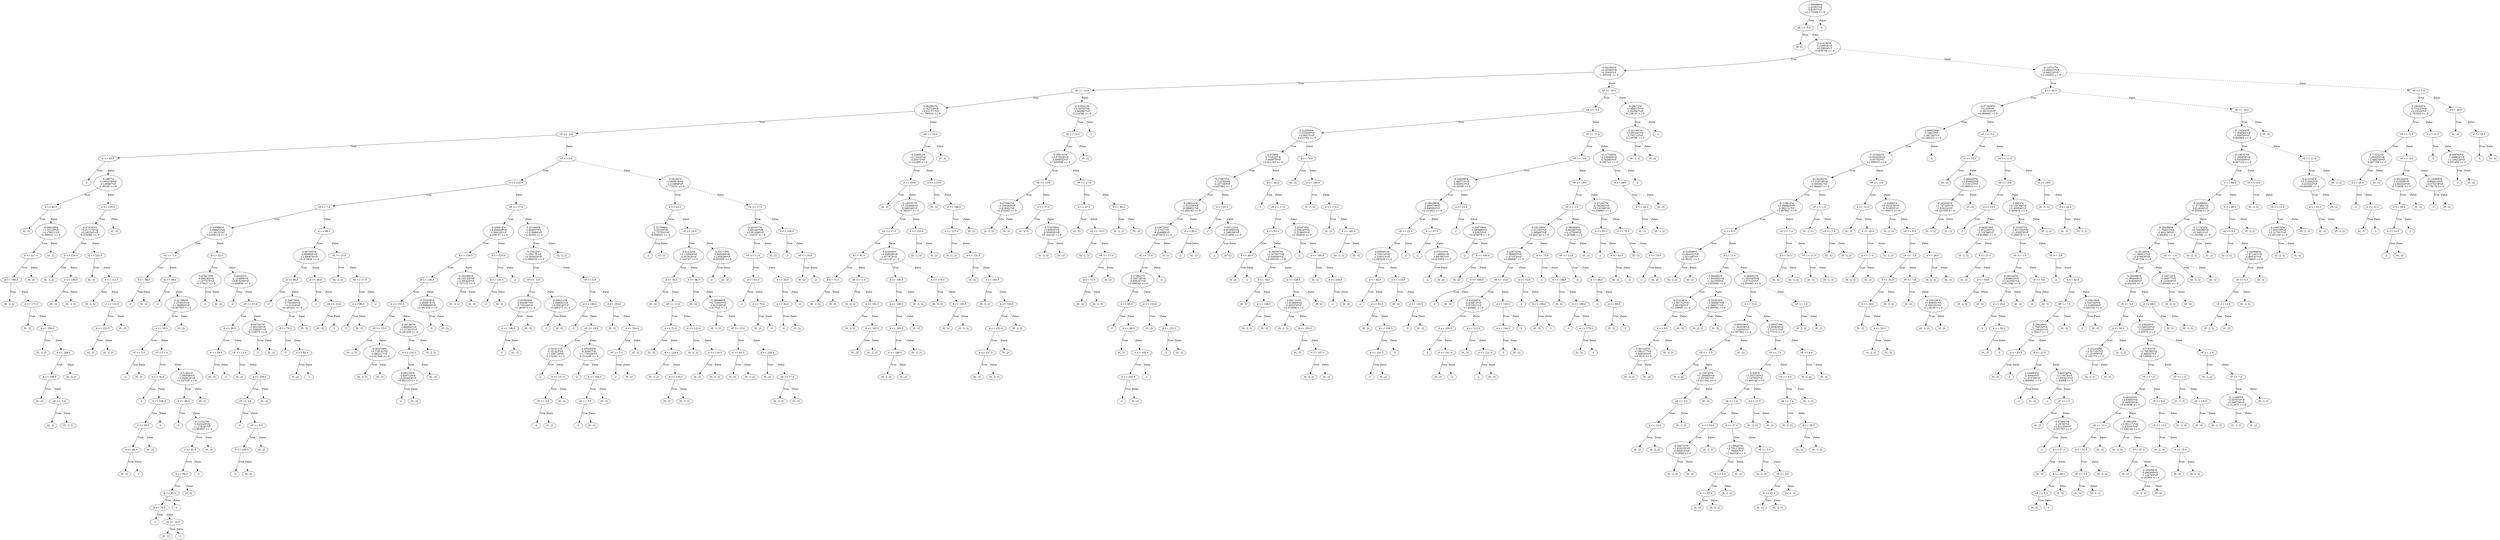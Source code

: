 digraph {
0 [label="-1.505896*d\n-1.03361*vE\n-0.81937*vF\n+0.172268 <= 0"];
1 [label="vE <= -5.0"];
2 [label="[0, 2]"];
1 -> 2 [label="True"];
3 [label="0.016199*d\n-0.218959*vE\n+0.09624*vF\n+0.678704 <= 0"];
4 [label="-0.042382*d\n+0.45384*vE\n-0.25445*vF\n-1.450204 <= 0"];
5 [label="vF <= 13.0"];
6 [label="0.062062*d\n-0.742724*vE\n+0.251371*vF\n+1.790524 <= 0"];
7 [label="vF <= -3.0"];
8 [label="d <= 45.0"];
9 [label="-2"];
8 -> 9 [label="True"];
10 [label="-0.1887*d\n+2.095379*vE\n-0.129987*vF\n-1.80165 <= 0"];
11 [label="d <= 85.5"];
12 [label="[0, -2]"];
11 -> 12 [label="True"];
13 [label="-0.099329*d\n+1.43129*vE\n+0.179611*vF\n-5.399521 <= 0"];
14 [label="d <= 217.0"];
15 [label="d <= 166.5"];
16 [label="[0, -2, 2]"];
15 -> 16 [label="True"];
17 [label="d <= 171.5"];
18 [label="[0, -2]"];
17 -> 18 [label="True"];
19 [label="d <= 190.5"];
20 [label="[0, -2, 2]"];
19 -> 20 [label="True"];
21 [label="d <= 199.5"];
22 [label="d <= 198.5"];
23 [label="[0, -2]"];
22 -> 23 [label="True"];
24 [label="vF <= -5.0"];
25 [label="[0, -2]"];
24 -> 25 [label="True"];
26 [label="[0, -2, 2]"];
24 -> 26 [style="dashed", label="False"];
22 -> 24 [style="dashed", label="False"];
21 -> 22 [label="True"];
27 [label="[0, -2, 2]"];
21 -> 27 [style="dashed", label="False"];
19 -> 21 [style="dashed", label="False"];
17 -> 19 [style="dashed", label="False"];
15 -> 17 [style="dashed", label="False"];
14 -> 15 [label="True"];
28 [label="[0, -2]"];
14 -> 28 [style="dashed", label="False"];
13 -> 14 [label="True"];
29 [label="[0, -2]"];
13 -> 29 [style="dashed", label="False"];
11 -> 13 [style="dashed", label="False"];
10 -> 11 [label="True"];
30 [label="d <= 155.0"];
31 [label="-0.474163*d\n+5.017174*vE\n+0.282343*vF\n-0.070586 <= 0"];
32 [label="d <= 136.0"];
33 [label="[0, -2, 2]"];
32 -> 33 [label="True"];
34 [label="d <= 146.5"];
35 [label="[0, -2]"];
34 -> 35 [label="True"];
36 [label="[0, -2, 2]"];
34 -> 36 [style="dashed", label="False"];
32 -> 34 [style="dashed", label="False"];
31 -> 32 [label="True"];
37 [label="d <= 102.5"];
38 [label="[0, -2]"];
37 -> 38 [label="True"];
39 [label="d <= 111.0"];
40 [label="[0, -2, 2]"];
39 -> 40 [label="True"];
41 [label="d <= 132.0"];
42 [label="d <= 123.5"];
43 [label="[0, -2]"];
42 -> 43 [label="True"];
44 [label="[0, -2, 2]"];
42 -> 44 [style="dashed", label="False"];
41 -> 42 [label="True"];
45 [label="[0, -2]"];
41 -> 45 [style="dashed", label="False"];
39 -> 41 [style="dashed", label="False"];
37 -> 39 [style="dashed", label="False"];
31 -> 37 [style="dashed", label="False"];
30 -> 31 [label="True"];
46 [label="[0, -2]"];
30 -> 46 [style="dashed", label="False"];
10 -> 30 [style="dashed", label="False"];
8 -> 10 [style="dashed", label="False"];
7 -> 8 [label="True"];
47 [label="vF <= 9.0"];
48 [label="d <= 120.5"];
49 [label="vF <= 7.0"];
50 [label="0.320886*d\n-3.099073*vE\n+1.36151*vF\n+6.056119 <= 0"];
51 [label="vF <= -1.0"];
52 [label="d <= 64.5"];
53 [label="-2"];
52 -> 53 [label="True"];
54 [label="[0, -2]"];
52 -> 54 [style="dashed", label="False"];
51 -> 52 [label="True"];
55 [label="d <= 49.5"];
56 [label="-2"];
55 -> 56 [label="True"];
57 [label="0.221589*d\n-2.253633*vE\n+1.089864*vF\n+4.857567 <= 0"];
58 [label="d <= 50.5"];
59 [label="vF <= 5.0"];
60 [label="-2"];
59 -> 60 [label="True"];
61 [label="[0, -2]"];
59 -> 61 [style="dashed", label="False"];
58 -> 59 [label="True"];
62 [label="vF <= 1.0"];
63 [label="d <= 76.5"];
64 [label="-2"];
63 -> 64 [label="True"];
65 [label="d <= 106.5"];
66 [label="d <= 95.5"];
67 [label="d <= 86.0"];
68 [label="[0, -2]"];
67 -> 68 [label="True"];
69 [label="-2"];
67 -> 69 [style="dashed", label="False"];
66 -> 67 [label="True"];
70 [label="[0, -2]"];
66 -> 70 [style="dashed", label="False"];
65 -> 66 [label="True"];
71 [label="-2"];
65 -> 71 [style="dashed", label="False"];
63 -> 65 [style="dashed", label="False"];
62 -> 63 [label="True"];
72 [label="0.21462*d\n-2.266556*vE\n+1.449624*vF\n+3.547535 <= 0"];
73 [label="d <= 68.5"];
74 [label="-2"];
73 -> 74 [label="True"];
75 [label="0.131527*d\n-1.623545*vE\n+1.118291*vF\n+3.993847 <= 0"];
76 [label="d <= 91.0"];
77 [label="d <= 89.5"];
78 [label="d <= 80.5"];
79 [label="d <= 79.5"];
80 [label="-2"];
79 -> 80 [label="True"];
81 [label="vE <= 13.0"];
82 [label="[0, -2]"];
81 -> 82 [label="True"];
83 [label="-2"];
81 -> 83 [style="dashed", label="False"];
79 -> 81 [style="dashed", label="False"];
78 -> 79 [label="True"];
84 [label="-2"];
78 -> 84 [style="dashed", label="False"];
77 -> 78 [label="True"];
85 [label="[0, -2]"];
77 -> 85 [style="dashed", label="False"];
76 -> 77 [label="True"];
86 [label="-2"];
76 -> 86 [style="dashed", label="False"];
75 -> 76 [label="True"];
87 [label="[0, -2]"];
75 -> 87 [style="dashed", label="False"];
73 -> 75 [style="dashed", label="False"];
72 -> 73 [label="True"];
88 [label="[0, -2]"];
72 -> 88 [style="dashed", label="False"];
62 -> 72 [style="dashed", label="False"];
58 -> 62 [style="dashed", label="False"];
57 -> 58 [label="True"];
89 [label="[0, -2]"];
57 -> 89 [style="dashed", label="False"];
55 -> 57 [style="dashed", label="False"];
51 -> 55 [style="dashed", label="False"];
50 -> 51 [label="True"];
90 [label="d <= 52.5"];
91 [label="0.478279*d\n-3.489293*vE\n+1.077576*vF\n-0.575917 <= 0"];
92 [label="-2"];
91 -> 92 [label="True"];
93 [label="[0, -2]"];
91 -> 93 [style="dashed", label="False"];
90 -> 91 [label="True"];
94 [label="0.20423*d\n-2.112989*vE\n+0.875259*vF\n+5.938656 <= 0"];
95 [label="-2"];
94 -> 95 [label="True"];
96 [label="vE <= 15.0"];
97 [label="d <= 59.5"];
98 [label="d <= 58.0"];
99 [label="[0, -2]"];
98 -> 99 [label="True"];
100 [label="-2"];
98 -> 100 [style="dashed", label="False"];
97 -> 98 [label="True"];
101 [label="vE <= 13.0"];
102 [label="[0, -2]"];
101 -> 102 [label="True"];
103 [label="d <= 109.5"];
104 [label="vF <= 3.0"];
105 [label="-2"];
104 -> 105 [label="True"];
106 [label="vF <= 5.0"];
107 [label="d <= 100.5"];
108 [label="-2"];
107 -> 108 [label="True"];
109 [label="[0, -2]"];
107 -> 109 [style="dashed", label="False"];
106 -> 107 [label="True"];
110 [label="[0, -2]"];
106 -> 110 [style="dashed", label="False"];
104 -> 106 [style="dashed", label="False"];
103 -> 104 [label="True"];
111 [label="[0, -2]"];
103 -> 111 [style="dashed", label="False"];
101 -> 103 [style="dashed", label="False"];
97 -> 101 [style="dashed", label="False"];
96 -> 97 [label="True"];
112 [label="0.397047*d\n-3.505193*vE\n+1.936697*vF\n-0.219075 <= 0"];
113 [label="-2"];
112 -> 113 [label="True"];
114 [label="[0, -2]"];
112 -> 114 [style="dashed", label="False"];
96 -> 112 [style="dashed", label="False"];
94 -> 96 [style="dashed", label="False"];
90 -> 94 [style="dashed", label="False"];
50 -> 90 [style="dashed", label="False"];
49 -> 50 [label="True"];
115 [label="d <= 98.5"];
116 [label="0.387245*d\n-3.869684*vE\n+2.990679*vF\n+0.373835 <= 0"];
117 [label="d <= 36.5"];
118 [label="-2"];
117 -> 118 [label="True"];
119 [label="0.348779*d\n-3.790284*vE\n+3.21318*vF\n+0.401647 <= 0"];
120 [label="d <= 76.5"];
121 [label="-2"];
120 -> 121 [label="True"];
122 [label="d <= 83.5"];
123 [label="[0, -2]"];
122 -> 123 [label="True"];
124 [label="-2"];
122 -> 124 [style="dashed", label="False"];
120 -> 122 [style="dashed", label="False"];
119 -> 120 [label="True"];
125 [label="[0, -2]"];
119 -> 125 [style="dashed", label="False"];
117 -> 119 [style="dashed", label="False"];
116 -> 117 [label="True"];
126 [label="d <= 28.0"];
127 [label="-2"];
126 -> 127 [label="True"];
128 [label="vE <= 15.0"];
129 [label="[0, -2]"];
128 -> 129 [label="True"];
130 [label="-2"];
128 -> 130 [style="dashed", label="False"];
126 -> 128 [style="dashed", label="False"];
116 -> 126 [style="dashed", label="False"];
115 -> 116 [label="True"];
131 [label="vE <= 15.0"];
132 [label="[0, -2, 2]"];
131 -> 132 [label="True"];
133 [label="vE <= 17.0"];
134 [label="d <= 99.5"];
135 [label="-2"];
134 -> 135 [label="True"];
136 [label="[0, -2]"];
134 -> 136 [style="dashed", label="False"];
133 -> 134 [label="True"];
137 [label="-2"];
133 -> 137 [style="dashed", label="False"];
131 -> 133 [style="dashed", label="False"];
115 -> 131 [style="dashed", label="False"];
49 -> 115 [style="dashed", label="False"];
48 -> 49 [label="True"];
138 [label="vE <= 17.0"];
139 [label="-0.436814*d\n+4.050049*vE\n-1.584102*vF\n-4.189757 <= 0"];
140 [label="d <= 139.5"];
141 [label="d <= 138.5"];
142 [label="d <= 131.5"];
143 [label="vE <= 13.0"];
144 [label="[0, -2, 2]"];
143 -> 144 [label="True"];
145 [label="-0.363726*d\n+3.779141*vE\n-1.983217*vF\n+0.327949 <= 0"];
146 [label="[0, -2, 2]"];
145 -> 146 [label="True"];
147 [label="[0, -2]"];
145 -> 147 [style="dashed", label="False"];
143 -> 145 [style="dashed", label="False"];
142 -> 143 [label="True"];
148 [label="0.367392*d\n-3.669892*vE\n+1.473615*vF\n-0.291438 <= 0"];
149 [label="d <= 132.5"];
150 [label="0.280105*d\n-2.459713*vE\n+0.804654*vF\n+0.002122 <= 0"];
151 [label="-2"];
150 -> 151 [label="True"];
152 [label="[0, -2]"];
150 -> 152 [style="dashed", label="False"];
149 -> 150 [label="True"];
153 [label="[0, -2]"];
149 -> 153 [style="dashed", label="False"];
148 -> 149 [label="True"];
154 [label="[0, -2, 2]"];
148 -> 154 [style="dashed", label="False"];
142 -> 148 [style="dashed", label="False"];
141 -> 142 [label="True"];
155 [label="0.202038*d\n-1.809874*vE\n+0.898696*vF\n+0.001454 <= 0"];
156 [label="-2"];
155 -> 156 [label="True"];
157 [label="[0, -2]"];
155 -> 157 [style="dashed", label="False"];
141 -> 155 [style="dashed", label="False"];
140 -> 141 [label="True"];
158 [label="-0.343396*d\n+4.153163*vE\n+3.495425*vF\n-1.727123 <= 0"];
159 [label="[0, -2, 2]"];
158 -> 159 [label="True"];
160 [label="[0, -2]"];
158 -> 160 [style="dashed", label="False"];
140 -> 158 [style="dashed", label="False"];
139 -> 140 [label="True"];
161 [label="d <= 125.0"];
162 [label="d <= 123.5"];
163 [label="-2"];
162 -> 163 [label="True"];
164 [label="[0, -2]"];
162 -> 164 [style="dashed", label="False"];
161 -> 162 [label="True"];
165 [label="-2"];
161 -> 165 [style="dashed", label="False"];
139 -> 161 [style="dashed", label="False"];
138 -> 139 [label="True"];
166 [label="0.231666*d\n-3.464607*vE\n+3.376984*vF\n+0.40359 <= 0"];
167 [label="0.17412*d\n-2.256176*vE\n+0.805633*vF\n+11.888203 <= 0"];
168 [label="vF <= -1.0"];
169 [label="0.035829*d\n-0.820587*vE\n-3.730146*vF\n+1.865073 <= 0"];
170 [label="d <= 196.5"];
171 [label="-2"];
170 -> 171 [label="True"];
172 [label="[0, -2]"];
170 -> 172 [style="dashed", label="False"];
169 -> 170 [label="True"];
173 [label="[0, -2]"];
169 -> 173 [style="dashed", label="False"];
168 -> 169 [label="True"];
174 [label="0.289212*d\n-3.848641*vE\n+4.089167*vF\n+0.490271 <= 0"];
175 [label="-2"];
174 -> 175 [label="True"];
176 [label="[0, -2]"];
174 -> 176 [style="dashed", label="False"];
168 -> 174 [style="dashed", label="False"];
167 -> 168 [label="True"];
177 [label="vF <= 5.0"];
178 [label="d <= 148.5"];
179 [label="-2"];
178 -> 179 [label="True"];
180 [label="vE <= 19.0"];
181 [label="0.341471*d\n-3.101422*vE\n+1.359718*vF\n-0.172301 <= 0"];
182 [label="-2"];
181 -> 182 [label="True"];
183 [label="d <= 157.5"];
184 [label="vF <= 3.0"];
185 [label="-2"];
184 -> 185 [label="True"];
186 [label="[0, -2]"];
184 -> 186 [style="dashed", label="False"];
183 -> 184 [label="True"];
187 [label="[0, -2]"];
183 -> 187 [style="dashed", label="False"];
181 -> 183 [style="dashed", label="False"];
180 -> 181 [label="True"];
188 [label="0.450284*d\n-4.30497*vE\n+1.776439*vF\n-0.215249 <= 0"];
189 [label="-2"];
188 -> 189 [label="True"];
190 [label="d <= 184.5"];
191 [label="vF <= 3.0"];
192 [label="-2"];
191 -> 192 [label="True"];
193 [label="[0, -2]"];
191 -> 193 [style="dashed", label="False"];
190 -> 191 [label="True"];
194 [label="[0, -2]"];
190 -> 194 [style="dashed", label="False"];
188 -> 190 [style="dashed", label="False"];
180 -> 188 [style="dashed", label="False"];
178 -> 180 [style="dashed", label="False"];
177 -> 178 [label="True"];
195 [label="d <= 163.5"];
196 [label="[0, -2]"];
195 -> 196 [label="True"];
197 [label="d <= 164.5"];
198 [label="vF <= 7.0"];
199 [label="-2"];
198 -> 199 [label="True"];
200 [label="[0, -2]"];
198 -> 200 [style="dashed", label="False"];
197 -> 198 [label="True"];
201 [label="[0, -2]"];
197 -> 201 [style="dashed", label="False"];
195 -> 197 [style="dashed", label="False"];
177 -> 195 [style="dashed", label="False"];
167 -> 177 [style="dashed", label="False"];
166 -> 167 [label="True"];
202 [label="[0, -2, 2]"];
166 -> 202 [style="dashed", label="False"];
138 -> 166 [style="dashed", label="False"];
48 -> 138 [style="dashed", label="False"];
47 -> 48 [label="True"];
203 [label="-0.24164*d\n+2.809478*vE\n-2.210806*vF\n-1.773473 <= 0"];
204 [label="d <= 23.5"];
205 [label="0.327098*d\n-3.42529*vE\n+2.727201*vF\n-0.068542 <= 0"];
206 [label="-2"];
205 -> 206 [label="True"];
207 [label="[0, -2]"];
205 -> 207 [style="dashed", label="False"];
204 -> 205 [label="True"];
208 [label="vE <= 19.0"];
209 [label="-0.41122*d\n+5.110564*vE\n-3.557818*vF\n-1.102747 <= 0"];
210 [label="d <= 43.5"];
211 [label="[0, -2]"];
210 -> 211 [label="True"];
212 [label="vF <= 11.0"];
213 [label="d <= 72.5"];
214 [label="[0, -2]"];
213 -> 214 [label="True"];
215 [label="d <= 124.5"];
216 [label="[0, -2, 2]"];
215 -> 216 [label="True"];
217 [label="d <= 135.5"];
218 [label="[0, -2]"];
217 -> 218 [label="True"];
219 [label="[0, -2, 2]"];
217 -> 219 [style="dashed", label="False"];
215 -> 217 [style="dashed", label="False"];
213 -> 215 [style="dashed", label="False"];
212 -> 213 [label="True"];
220 [label="d <= 110.5"];
221 [label="[0, -2, 2]"];
220 -> 221 [label="True"];
222 [label="d <= 118.5"];
223 [label="[0, -2]"];
222 -> 223 [label="True"];
224 [label="[0, -2, 2]"];
222 -> 224 [style="dashed", label="False"];
220 -> 222 [style="dashed", label="False"];
212 -> 220 [style="dashed", label="False"];
210 -> 212 [style="dashed", label="False"];
209 -> 210 [label="True"];
225 [label="d <= 66.5"];
226 [label="[0, -2]"];
225 -> 226 [label="True"];
227 [label="-0.280988*d\n+3.732647*vE\n-2.613169*vF\n-2.517525 <= 0"];
228 [label="[0, -2, 2]"];
227 -> 228 [label="True"];
229 [label="vE <= 15.0"];
230 [label="d <= 83.5"];
231 [label="[0, -2]"];
230 -> 231 [label="True"];
232 [label="[0, -2, 2]"];
230 -> 232 [style="dashed", label="False"];
229 -> 230 [label="True"];
233 [label="d <= 108.5"];
234 [label="[0, -2]"];
233 -> 234 [label="True"];
235 [label="vE <= 17.0"];
236 [label="[0, -2, 2]"];
235 -> 236 [label="True"];
237 [label="[0, -2]"];
235 -> 237 [style="dashed", label="False"];
233 -> 235 [style="dashed", label="False"];
229 -> 233 [style="dashed", label="False"];
227 -> 229 [style="dashed", label="False"];
225 -> 227 [style="dashed", label="False"];
209 -> 225 [style="dashed", label="False"];
208 -> 209 [label="True"];
238 [label="0.351714*d\n-3.866094*vE\n+2.954286*vF\n-0.193305 <= 0"];
239 [label="-2"];
238 -> 239 [label="True"];
240 [label="[0, -2]"];
238 -> 240 [style="dashed", label="False"];
208 -> 238 [style="dashed", label="False"];
204 -> 208 [style="dashed", label="False"];
203 -> 204 [label="True"];
241 [label="vE <= 17.0"];
242 [label="0.407077*d\n-4.402267*vE\n+3.501696*vF\n+1.134157 <= 0"];
243 [label="vF <= 11.0"];
244 [label="d <= 61.5"];
245 [label="-2"];
244 -> 245 [label="True"];
246 [label="d <= 70.0"];
247 [label="[0, -2]"];
246 -> 247 [label="True"];
248 [label="-2"];
246 -> 248 [style="dashed", label="False"];
244 -> 246 [style="dashed", label="False"];
243 -> 244 [label="True"];
249 [label="d <= 55.5"];
250 [label="d <= 44.5"];
251 [label="-2"];
250 -> 251 [label="True"];
252 [label="[0, -2]"];
250 -> 252 [style="dashed", label="False"];
249 -> 250 [label="True"];
253 [label="-2"];
249 -> 253 [style="dashed", label="False"];
243 -> 249 [style="dashed", label="False"];
242 -> 243 [label="True"];
254 [label="[0, -2]"];
242 -> 254 [style="dashed", label="False"];
241 -> 242 [label="True"];
255 [label="d <= 109.5"];
256 [label="-2"];
255 -> 256 [label="True"];
257 [label="vE <= 19.0"];
258 [label="[0, -2]"];
257 -> 258 [label="True"];
259 [label="-2"];
257 -> 259 [style="dashed", label="False"];
255 -> 257 [style="dashed", label="False"];
241 -> 255 [style="dashed", label="False"];
203 -> 241 [style="dashed", label="False"];
47 -> 203 [style="dashed", label="False"];
7 -> 47 [style="dashed", label="False"];
6 -> 7 [label="True"];
260 [label="vE <= 19.0"];
261 [label="-0.184952*d\n+2.13416*vE\n-0.59373*vF\n-4.131493 <= 0"];
262 [label="d <= 65.0"];
263 [label="[0, -2]"];
262 -> 263 [label="True"];
264 [label="-0.180237*d\n+2.192646*vE\n-0.566346*vF\n-5.762317 <= 0"];
265 [label="vE <= 17.0"];
266 [label="d <= 81.0"];
267 [label="d <= 75.5"];
268 [label="[0, -2, 2]"];
267 -> 268 [label="True"];
269 [label="[0, -2]"];
267 -> 269 [style="dashed", label="False"];
266 -> 267 [label="True"];
270 [label="vF <= -1.0"];
271 [label="[0, -2, 2]"];
270 -> 271 [label="True"];
272 [label="d <= 162.5"];
273 [label="[0, -2, 2]"];
272 -> 273 [label="True"];
274 [label="d <= 163.5"];
275 [label="[0, -2]"];
274 -> 275 [label="True"];
276 [label="[0, -2, 2]"];
274 -> 276 [style="dashed", label="False"];
272 -> 274 [style="dashed", label="False"];
270 -> 272 [style="dashed", label="False"];
266 -> 270 [style="dashed", label="False"];
265 -> 266 [label="True"];
277 [label="-0.424049*d\n+4.448649*vE\n-1.477874*vF\n+0.247147 <= 0"];
278 [label="d <= 190.5"];
279 [label="d <= 189.5"];
280 [label="d <= 183.5"];
281 [label="d <= 180.0"];
282 [label="[0, -2, 2]"];
281 -> 282 [label="True"];
283 [label="[0, -2]"];
281 -> 283 [style="dashed", label="False"];
280 -> 281 [label="True"];
284 [label="[0, -2, 2]"];
280 -> 284 [style="dashed", label="False"];
279 -> 280 [label="True"];
285 [label="[0, -2]"];
279 -> 285 [style="dashed", label="False"];
278 -> 279 [label="True"];
286 [label="[0, -2, 2]"];
278 -> 286 [style="dashed", label="False"];
277 -> 278 [label="True"];
287 [label="d <= 178.0"];
288 [label="[0, -2, 2]"];
287 -> 288 [label="True"];
289 [label="d <= 195.5"];
290 [label="[0, -2]"];
289 -> 290 [label="True"];
291 [label="[0, -2, 2]"];
289 -> 291 [style="dashed", label="False"];
287 -> 289 [style="dashed", label="False"];
277 -> 287 [style="dashed", label="False"];
265 -> 277 [style="dashed", label="False"];
264 -> 265 [label="True"];
292 [label="d <= 153.0"];
293 [label="[0, -2, 2]"];
292 -> 293 [label="True"];
294 [label="[0, -2]"];
292 -> 294 [style="dashed", label="False"];
264 -> 292 [style="dashed", label="False"];
262 -> 264 [style="dashed", label="False"];
261 -> 262 [label="True"];
295 [label="d <= 115.5"];
296 [label="[0, -2]"];
295 -> 296 [label="True"];
297 [label="d <= 168.0"];
298 [label="d <= 127.0"];
299 [label="[0, -2, 2]"];
298 -> 299 [label="True"];
300 [label="d <= 131.5"];
301 [label="[0, -2]"];
300 -> 301 [label="True"];
302 [label="d <= 143.0"];
303 [label="[0, -2, 2]"];
302 -> 303 [label="True"];
304 [label="d <= 163.5"];
305 [label="d <= 152.0"];
306 [label="d <= 147.5"];
307 [label="[0, -2]"];
306 -> 307 [label="True"];
308 [label="[0, -2, 2]"];
306 -> 308 [style="dashed", label="False"];
305 -> 306 [label="True"];
309 [label="[0, -2]"];
305 -> 309 [style="dashed", label="False"];
304 -> 305 [label="True"];
310 [label="[0, -2, 2]"];
304 -> 310 [style="dashed", label="False"];
302 -> 304 [style="dashed", label="False"];
300 -> 302 [style="dashed", label="False"];
298 -> 300 [style="dashed", label="False"];
297 -> 298 [label="True"];
311 [label="[0, -2]"];
297 -> 311 [style="dashed", label="False"];
295 -> 297 [style="dashed", label="False"];
261 -> 295 [style="dashed", label="False"];
260 -> 261 [label="True"];
312 [label="[0, -2]"];
260 -> 312 [style="dashed", label="False"];
6 -> 260 [style="dashed", label="False"];
5 -> 6 [label="True"];
313 [label="-0.230041*d\n+3.30763*vE\n-3.060867*vF\n-0.218782 <= 0"];
314 [label="vE <= 19.0"];
315 [label="-0.359141*d\n+4.572028*vE\n-3.896832*vF\n+7.830906 <= 0"];
316 [label="vE <= 13.0"];
317 [label="-0.273461*d\n+3.346363*vE\n-2.416662*vF\n+0.275242 <= 0"];
318 [label="[0, -2, 2]"];
317 -> 318 [label="True"];
319 [label="[0, -2]"];
317 -> 319 [style="dashed", label="False"];
316 -> 317 [label="True"];
320 [label="d <= 77.5"];
321 [label="[0, -2, 2]"];
320 -> 321 [label="True"];
322 [label="-0.574769*d\n+2.99055*vE\n-0.559592*vF\n+0.164102 <= 0"];
323 [label="[0, -2, 2]"];
322 -> 323 [label="True"];
324 [label="[0, -2]"];
322 -> 324 [style="dashed", label="False"];
320 -> 322 [style="dashed", label="False"];
316 -> 320 [style="dashed", label="False"];
315 -> 316 [label="True"];
325 [label="vF <= 17.0"];
326 [label="d <= 47.5"];
327 [label="[0, -2]"];
326 -> 327 [label="True"];
328 [label="vE <= 15.0"];
329 [label="[0, -2, 2]"];
328 -> 329 [label="True"];
330 [label="vE <= 17.0"];
331 [label="d <= 72.5"];
332 [label="[0, -2]"];
331 -> 332 [label="True"];
333 [label="[0, -2, 2]"];
331 -> 333 [style="dashed", label="False"];
330 -> 331 [label="True"];
334 [label="[0, -2]"];
330 -> 334 [style="dashed", label="False"];
328 -> 330 [style="dashed", label="False"];
326 -> 328 [style="dashed", label="False"];
325 -> 326 [label="True"];
335 [label="d <= 40.5"];
336 [label="[0, -2, 2]"];
335 -> 336 [label="True"];
337 [label="[0, -2]"];
335 -> 337 [style="dashed", label="False"];
325 -> 335 [style="dashed", label="False"];
315 -> 325 [style="dashed", label="False"];
314 -> 315 [label="True"];
338 [label="[0, -2]"];
314 -> 338 [style="dashed", label="False"];
313 -> 314 [label="True"];
339 [label="-2"];
313 -> 339 [style="dashed", label="False"];
5 -> 313 [style="dashed", label="False"];
4 -> 5 [label="True"];
340 [label="vF <= 19.0"];
341 [label="vF <= -5.0"];
342 [label="0.212009*d\n-2.223609*vE\n+0.06475*vF\n-0.010792 <= 0"];
343 [label="0.0756*d\n-0.731828*vE\n-0.066978*vF\n+0.011163 <= 0"];
344 [label="0.176679*d\n-1.714785*vE\n-0.227169*vF\n+0.037861 <= 0"];
345 [label="0.236032*d\n-2.322226*vE\n-0.396851*vF\n+0.066142 <= 0"];
346 [label="0.239725*d\n-2.37521*vE\n-0.436889*vF\n+0.072815 <= 0"];
347 [label="vE <= 15.0"];
348 [label="0.379042*d\n-3.540736*vE\n-0.396257*vF\n+0.066043 <= 0"];
349 [label="d <= 85.5"];
350 [label="-2"];
349 -> 350 [label="True"];
351 [label="d <= 86.5"];
352 [label="[0, -2]"];
351 -> 352 [label="True"];
353 [label="d <= 105.5"];
354 [label="d <= 104.5"];
355 [label="-2"];
354 -> 355 [label="True"];
356 [label="[0, -2]"];
354 -> 356 [style="dashed", label="False"];
353 -> 354 [label="True"];
357 [label="-2"];
353 -> 357 [style="dashed", label="False"];
351 -> 353 [style="dashed", label="False"];
349 -> 351 [style="dashed", label="False"];
348 -> 349 [label="True"];
358 [label="d <= 116.0"];
359 [label="[0, -2]"];
358 -> 359 [label="True"];
360 [label="d <= 125.5"];
361 [label="-2"];
360 -> 361 [label="True"];
362 [label="[0, -2]"];
360 -> 362 [style="dashed", label="False"];
358 -> 360 [style="dashed", label="False"];
348 -> 358 [style="dashed", label="False"];
347 -> 348 [label="True"];
363 [label="-2"];
347 -> 363 [style="dashed", label="False"];
346 -> 347 [label="True"];
364 [label="[0, -2]"];
346 -> 364 [style="dashed", label="False"];
345 -> 346 [label="True"];
365 [label="d <= 59.5"];
366 [label="-2"];
365 -> 366 [label="True"];
367 [label="[0, -2]"];
365 -> 367 [style="dashed", label="False"];
345 -> 365 [style="dashed", label="False"];
344 -> 345 [label="True"];
368 [label="d <= 61.0"];
369 [label="-2"];
368 -> 369 [label="True"];
370 [label="0.047122*d\n-0.933685*vE\n-1.290208*vF\n+0.215035 <= 0"];
371 [label="-2"];
370 -> 371 [label="True"];
372 [label="[0, -2]"];
370 -> 372 [style="dashed", label="False"];
368 -> 370 [style="dashed", label="False"];
344 -> 368 [style="dashed", label="False"];
343 -> 344 [label="True"];
373 [label="d <= 40.5"];
374 [label="-2"];
373 -> 374 [label="True"];
375 [label="vE <= 17.0"];
376 [label="d <= 53.5"];
377 [label="d <= 48.0"];
378 [label="[0, -2]"];
377 -> 378 [label="True"];
379 [label="-2"];
377 -> 379 [style="dashed", label="False"];
376 -> 377 [label="True"];
380 [label="-0.305597*d\n+3.207827*vE\n-0.030946*vF\n+0.005158 <= 0"];
381 [label="d <= 74.5"];
382 [label="[0, -2]"];
381 -> 382 [label="True"];
383 [label="d <= 158.5"];
384 [label="[0, -2, 2]"];
383 -> 384 [label="True"];
385 [label="[0, -2]"];
383 -> 385 [style="dashed", label="False"];
381 -> 383 [style="dashed", label="False"];
380 -> 381 [label="True"];
386 [label="d <= 128.5"];
387 [label="-0.401723*d\n+3.918904*vE\n-0.455378*vF\n+0.075896 <= 0"];
388 [label="[0, -2, 2]"];
387 -> 388 [label="True"];
389 [label="d <= 103.5"];
390 [label="[0, -2]"];
389 -> 390 [label="True"];
391 [label="d <= 107.5"];
392 [label="[0, -2, 2]"];
391 -> 392 [label="True"];
393 [label="[0, -2]"];
391 -> 393 [style="dashed", label="False"];
389 -> 391 [style="dashed", label="False"];
387 -> 389 [style="dashed", label="False"];
386 -> 387 [label="True"];
394 [label="[0, -2]"];
386 -> 394 [style="dashed", label="False"];
380 -> 386 [style="dashed", label="False"];
376 -> 380 [style="dashed", label="False"];
375 -> 376 [label="True"];
395 [label="0.253476*d\n-3.259143*vE\n-2.374893*vF\n+0.395816 <= 0"];
396 [label="-2"];
395 -> 396 [label="True"];
397 [label="d <= 195.0"];
398 [label="[0, -2]"];
397 -> 398 [label="True"];
399 [label="d <= 200.5"];
400 [label="-2"];
399 -> 400 [label="True"];
401 [label="[0, -2]"];
399 -> 401 [style="dashed", label="False"];
397 -> 399 [style="dashed", label="False"];
395 -> 397 [style="dashed", label="False"];
375 -> 395 [style="dashed", label="False"];
373 -> 375 [style="dashed", label="False"];
343 -> 373 [style="dashed", label="False"];
342 -> 343 [label="True"];
402 [label="d <= 76.0"];
403 [label="[0, -2]"];
402 -> 403 [label="True"];
404 [label="d <= 160.5"];
405 [label="[0, -2, 2]"];
404 -> 405 [label="True"];
406 [label="d <= 172.5"];
407 [label="[0, -2]"];
406 -> 407 [label="True"];
408 [label="d <= 182.0"];
409 [label="[0, -2, 2]"];
408 -> 409 [label="True"];
410 [label="[0, -2]"];
408 -> 410 [style="dashed", label="False"];
406 -> 408 [style="dashed", label="False"];
404 -> 406 [style="dashed", label="False"];
402 -> 404 [style="dashed", label="False"];
342 -> 402 [style="dashed", label="False"];
341 -> 342 [label="True"];
411 [label="vF <= 17.0"];
412 [label="vF <= -3.0"];
413 [label="0.148299*d\n-1.480714*vE\n-0.409919*vF\n+0.10248 <= 0"];
414 [label="0.266298*d\n-2.665079*vE\n-0.848084*vF\n+0.212021 <= 0"];
415 [label="vE <= 15.0"];
416 [label="0.496481*d\n-4.729116*vE\n-1.150513*vF\n+0.287628 <= 0"];
417 [label="d <= 84.5"];
418 [label="-2"];
417 -> 418 [label="True"];
419 [label="d <= 85.5"];
420 [label="[0, -2]"];
419 -> 420 [label="True"];
421 [label="d <= 104.5"];
422 [label="d <= 103.5"];
423 [label="-2"];
422 -> 423 [label="True"];
424 [label="[0, -2]"];
422 -> 424 [style="dashed", label="False"];
421 -> 422 [label="True"];
425 [label="-2"];
421 -> 425 [style="dashed", label="False"];
419 -> 421 [style="dashed", label="False"];
417 -> 419 [style="dashed", label="False"];
416 -> 417 [label="True"];
426 [label="d <= 115.0"];
427 [label="[0, -2]"];
426 -> 427 [label="True"];
428 [label="d <= 124.5"];
429 [label="-2"];
428 -> 429 [label="True"];
430 [label="[0, -2]"];
428 -> 430 [style="dashed", label="False"];
426 -> 428 [style="dashed", label="False"];
416 -> 426 [style="dashed", label="False"];
415 -> 416 [label="True"];
431 [label="-2"];
415 -> 431 [style="dashed", label="False"];
414 -> 415 [label="True"];
432 [label="d <= 67.5"];
433 [label="-2"];
432 -> 433 [label="True"];
434 [label="0.070103*d\n-1.148864*vE\n-1.897967*vF\n+0.474492 <= 0"];
435 [label="-2"];
434 -> 435 [label="True"];
436 [label="[0, -2]"];
434 -> 436 [style="dashed", label="False"];
432 -> 434 [style="dashed", label="False"];
414 -> 432 [style="dashed", label="False"];
413 -> 414 [label="True"];
437 [label="d <= 52.5"];
438 [label="-2"];
437 -> 438 [label="True"];
439 [label="0.256706*d\n-3.287886*vE\n-3.51631*vF\n+0.879078 <= 0"];
440 [label="-2"];
439 -> 440 [label="True"];
441 [label="d <= 190.5"];
442 [label="[0, -2]"];
441 -> 442 [label="True"];
443 [label="d <= 199.5"];
444 [label="-2"];
443 -> 444 [label="True"];
445 [label="[0, -2]"];
443 -> 445 [style="dashed", label="False"];
441 -> 443 [style="dashed", label="False"];
439 -> 441 [style="dashed", label="False"];
437 -> 439 [style="dashed", label="False"];
413 -> 437 [style="dashed", label="False"];
412 -> 413 [label="True"];
446 [label="vF <= 15.0"];
447 [label="vF <= -1.0"];
448 [label="0.191456*d\n-2.012401*vE\n-1.689487*vF\n+0.844744 <= 0"];
449 [label="0.226732*d\n-2.369803*vE\n-1.973374*vF\n+0.986687 <= 0"];
450 [label="vE <= 15.0"];
451 [label="0.454268*d\n-4.434675*vE\n-2.872921*vF\n+1.436461 <= 0"];
452 [label="d <= 100.5"];
453 [label="-2"];
452 -> 453 [label="True"];
454 [label="d <= 101.5"];
455 [label="[0, -2]"];
454 -> 455 [label="True"];
456 [label="-2"];
454 -> 456 [style="dashed", label="False"];
452 -> 454 [style="dashed", label="False"];
451 -> 452 [label="True"];
457 [label="d <= 112.0"];
458 [label="[0, -2]"];
457 -> 458 [label="True"];
459 [label="d <= 121.5"];
460 [label="-2"];
459 -> 460 [label="True"];
461 [label="[0, -2]"];
459 -> 461 [style="dashed", label="False"];
457 -> 459 [style="dashed", label="False"];
451 -> 457 [style="dashed", label="False"];
450 -> 451 [label="True"];
462 [label="d <= 145.5"];
463 [label="d <= 144.5"];
464 [label="-2"];
463 -> 464 [label="True"];
465 [label="[0, -2]"];
463 -> 465 [style="dashed", label="False"];
462 -> 463 [label="True"];
466 [label="-2"];
462 -> 466 [style="dashed", label="False"];
450 -> 462 [style="dashed", label="False"];
449 -> 450 [label="True"];
467 [label="d <= 72.5"];
468 [label="-2"];
467 -> 468 [label="True"];
469 [label="d <= 156.5"];
470 [label="[0, -2]"];
469 -> 470 [label="True"];
471 [label="-2"];
469 -> 471 [style="dashed", label="False"];
467 -> 469 [style="dashed", label="False"];
449 -> 467 [style="dashed", label="False"];
448 -> 449 [label="True"];
472 [label="d <= 73.5"];
473 [label="-2"];
472 -> 473 [label="True"];
474 [label="d <= 158.5"];
475 [label="[0, -2]"];
474 -> 475 [label="True"];
476 [label="d <= 169.5"];
477 [label="-2"];
476 -> 477 [label="True"];
478 [label="d <= 179.5"];
479 [label="[0, -2]"];
478 -> 479 [label="True"];
480 [label="-2"];
478 -> 480 [style="dashed", label="False"];
476 -> 478 [style="dashed", label="False"];
474 -> 476 [style="dashed", label="False"];
472 -> 474 [style="dashed", label="False"];
448 -> 472 [style="dashed", label="False"];
447 -> 448 [label="True"];
481 [label="0.392609*d\n-4.682067*vE\n+4.127358*vF\n-2.261598 <= 0"];
482 [label="vF <= 13.0"];
483 [label="-2"];
482 -> 483 [label="True"];
484 [label="d <= 48.5"];
485 [label="-2"];
484 -> 485 [label="True"];
486 [label="d <= 49.5"];
487 [label="[0, -2]"];
486 -> 487 [label="True"];
488 [label="-2"];
486 -> 488 [style="dashed", label="False"];
484 -> 486 [style="dashed", label="False"];
482 -> 484 [style="dashed", label="False"];
481 -> 482 [label="True"];
489 [label="[0, -2]"];
481 -> 489 [style="dashed", label="False"];
447 -> 481 [style="dashed", label="False"];
446 -> 447 [label="True"];
490 [label="0.371067*d\n-4.792382*vE\n+4.143386*vF\n+0.258962 <= 0"];
491 [label="d <= 52.5"];
492 [label="-2"];
491 -> 492 [label="True"];
493 [label="d <= 53.5"];
494 [label="[0, -2]"];
493 -> 494 [label="True"];
495 [label="-2"];
493 -> 495 [style="dashed", label="False"];
491 -> 493 [style="dashed", label="False"];
490 -> 491 [label="True"];
496 [label="d <= 70.5"];
497 [label="[0, -2]"];
496 -> 497 [label="True"];
498 [label="d <= 79.5"];
499 [label="-2"];
498 -> 499 [label="True"];
500 [label="[0, -2]"];
498 -> 500 [style="dashed", label="False"];
496 -> 498 [style="dashed", label="False"];
490 -> 496 [style="dashed", label="False"];
446 -> 490 [style="dashed", label="False"];
412 -> 446 [style="dashed", label="False"];
411 -> 412 [label="True"];
501 [label="-0.317306*d\n+4.236469*vE\n-3.702865*vF\n-0.205715 <= 0"];
502 [label="d <= 29.5"];
503 [label="d <= 28.5"];
504 [label="[0, -2]"];
503 -> 504 [label="True"];
505 [label="[0, -2, 2]"];
503 -> 505 [style="dashed", label="False"];
502 -> 503 [label="True"];
506 [label="[0, -2]"];
502 -> 506 [style="dashed", label="False"];
501 -> 502 [label="True"];
507 [label="-2"];
501 -> 507 [style="dashed", label="False"];
411 -> 501 [style="dashed", label="False"];
341 -> 411 [style="dashed", label="False"];
340 -> 341 [label="True"];
508 [label="-0.20672*d\n+2.894315*vE\n-2.563947*vF\n-0.128197 <= 0"];
509 [label="-0.221491*d\n+3.491041*vE\n-2.795715*vF\n-0.139786 <= 0"];
510 [label="[0, -2, 2]"];
509 -> 510 [label="True"];
511 [label="[0, -2]"];
509 -> 511 [style="dashed", label="False"];
508 -> 509 [label="True"];
512 [label="-2"];
508 -> 512 [style="dashed", label="False"];
340 -> 508 [style="dashed", label="False"];
4 -> 340 [style="dashed", label="False"];
3 -> 4 [label="True"];
513 [label="-0.137747*d\n+0.684422*vE\n-0.460224*vF\n+1.100833 <= 0"];
514 [label="d <= 44.5"];
515 [label="-0.072036*d\n+0.429*vE\n-0.291319*vF\n+0.984362 <= 0"];
516 [label="-1.499526*d\n-1.16923*vE\n-1.567203*vF\n+0.285315 <= 0"];
517 [label="-0.153482*d\n+0.954028*vE\n-0.65792*vF\n+2.590915 <= 0"];
518 [label="-0.192292*d\n+1.219738*vE\n-0.850451*vF\n+3.384457 <= 0"];
519 [label="-0.218919*d\n+1.396883*vE\n-0.982151*vF\n+3.967991 <= 0"];
520 [label="d <= 8.5"];
521 [label="0.316548*d\n+0.854342*vE\n-1.021595*vF\n+0.38231 <= 0"];
522 [label="[0, -2, 2]"];
521 -> 522 [label="True"];
523 [label="[0, -2]"];
521 -> 523 [style="dashed", label="False"];
520 -> 521 [label="True"];
524 [label="d <= 11.5"];
525 [label="0.064492*d\n+1.803482*vE\n-1.441058*vF\n+2.922084 <= 0"];
526 [label="0.212248*d\n+2.097702*vE\n-1.692363*vF\n+2.256091 <= 0"];
527 [label="d <= 9.5"];
528 [label="0.467102*d\n+1.981377*vE\n-1.609183*vF\n+0.0519 <= 0"];
529 [label="[0, -2, 2]"];
528 -> 529 [label="True"];
530 [label="[0, -2]"];
528 -> 530 [style="dashed", label="False"];
527 -> 528 [label="True"];
531 [label="[0, -2, 2]"];
527 -> 531 [style="dashed", label="False"];
526 -> 527 [label="True"];
532 [label="[0, -2]"];
526 -> 532 [style="dashed", label="False"];
525 -> 526 [label="True"];
533 [label="0.341818*d\n+2.389867*vE\n-1.569271*vF\n+0.390702 <= 0"];
534 [label="[0, -2, 2]"];
533 -> 534 [label="True"];
535 [label="[0, -2]"];
533 -> 535 [style="dashed", label="False"];
525 -> 533 [style="dashed", label="False"];
524 -> 525 [label="True"];
536 [label="-0.264552*d\n+1.833585*vE\n-1.273102*vF\n+4.535461 <= 0"];
537 [label="d <= 15.5"];
538 [label="-0.095538*d\n+1.562538*vE\n-1.124655*vF\n+2.567802 <= 0"];
539 [label="vE <= -1.0"];
540 [label="[0, -2, 2]"];
539 -> 540 [label="True"];
541 [label="-0.159743*d\n+1.294608*vE\n-1.037481*vF\n+3.811342 <= 0"];
542 [label="vF <= 3.0"];
543 [label="d <= 12.5"];
544 [label="[0, -2]"];
543 -> 544 [label="True"];
545 [label="[0, -2, 2]"];
543 -> 545 [style="dashed", label="False"];
542 -> 543 [label="True"];
546 [label="[0, -2, 2]"];
542 -> 546 [style="dashed", label="False"];
541 -> 542 [label="True"];
547 [label="[0, -2]"];
541 -> 547 [style="dashed", label="False"];
539 -> 541 [style="dashed", label="False"];
538 -> 539 [label="True"];
548 [label="[0, -2]"];
538 -> 548 [style="dashed", label="False"];
537 -> 538 [label="True"];
549 [label="-0.295374*d\n+2.185838*vE\n-1.510712*vF\n+4.77215 <= 0"];
550 [label="vF <= 7.0"];
551 [label="-0.328*d\n+2.352235*vE\n-1.527902*vF\n+5.490146 <= 0"];
552 [label="vE <= 1.0"];
553 [label="d <= 19.5"];
554 [label="0.046714*d\n+1.819535*vE\n-0.906619*vF\n-0.013098 <= 0"];
555 [label="[0, -2, 2]"];
554 -> 555 [label="True"];
556 [label="[0, -2]"];
554 -> 556 [style="dashed", label="False"];
553 -> 554 [label="True"];
557 [label="[0, -2, 2]"];
553 -> 557 [style="dashed", label="False"];
552 -> 553 [label="True"];
558 [label="d <= 27.5"];
559 [label="-0.196857*d\n+2.701274*vE\n-1.796843*vF\n+2.644328 <= 0"];
560 [label="vF <= 3.0"];
561 [label="d <= 23.5"];
562 [label="[0, -2]"];
561 -> 562 [label="True"];
563 [label="[0, -2, 2]"];
561 -> 563 [style="dashed", label="False"];
560 -> 561 [label="True"];
564 [label="[0, -2, 2]"];
560 -> 564 [style="dashed", label="False"];
559 -> 560 [label="True"];
565 [label="[0, -2]"];
559 -> 565 [style="dashed", label="False"];
558 -> 559 [label="True"];
566 [label="vE <= 5.0"];
567 [label="[0, -2, 2]"];
566 -> 567 [label="True"];
568 [label="vF <= 5.0"];
569 [label="d <= 42.5"];
570 [label="[0, -2]"];
569 -> 570 [label="True"];
571 [label="[0, -2, 2]"];
569 -> 571 [style="dashed", label="False"];
568 -> 569 [label="True"];
572 [label="[0, -2, 2]"];
568 -> 572 [style="dashed", label="False"];
566 -> 568 [style="dashed", label="False"];
558 -> 566 [style="dashed", label="False"];
552 -> 558 [style="dashed", label="False"];
551 -> 552 [label="True"];
573 [label="d <= 21.5"];
574 [label="[0, -2, 2]"];
573 -> 574 [label="True"];
575 [label="[0, -2]"];
573 -> 575 [style="dashed", label="False"];
551 -> 573 [style="dashed", label="False"];
550 -> 551 [label="True"];
576 [label="vF <= 9.0"];
577 [label="vE <= 7.0"];
578 [label="[0, -2, 2]"];
577 -> 578 [label="True"];
579 [label="d <= 35.5"];
580 [label="[0, -2]"];
579 -> 580 [label="True"];
581 [label="[0, -2, 2]"];
579 -> 581 [style="dashed", label="False"];
577 -> 579 [style="dashed", label="False"];
576 -> 577 [label="True"];
582 [label="[0, -2, 2]"];
576 -> 582 [style="dashed", label="False"];
550 -> 576 [style="dashed", label="False"];
549 -> 550 [label="True"];
583 [label="vE <= 4.0"];
584 [label="[0, -2, 2]"];
583 -> 584 [label="True"];
585 [label="[0, -2]"];
583 -> 585 [style="dashed", label="False"];
549 -> 583 [style="dashed", label="False"];
537 -> 549 [style="dashed", label="False"];
536 -> 537 [label="True"];
586 [label="vF <= 1.0"];
587 [label="[0, -2, 2]"];
586 -> 587 [label="True"];
588 [label="[0, -2]"];
586 -> 588 [style="dashed", label="False"];
536 -> 586 [style="dashed", label="False"];
524 -> 536 [style="dashed", label="False"];
520 -> 524 [style="dashed", label="False"];
519 -> 520 [label="True"];
589 [label="vF <= -1.0"];
590 [label="d <= 16.5"];
591 [label="[0, -2]"];
590 -> 591 [label="True"];
592 [label="[0, -2, 2]"];
590 -> 592 [style="dashed", label="False"];
589 -> 590 [label="True"];
593 [label="vF <= 11.0"];
594 [label="[0, -2]"];
593 -> 594 [label="True"];
595 [label="[0, -2, 2]"];
593 -> 595 [style="dashed", label="False"];
589 -> 593 [style="dashed", label="False"];
519 -> 589 [style="dashed", label="False"];
518 -> 519 [label="True"];
596 [label="vF <= -1.0"];
597 [label="[0, -2, 2]"];
596 -> 597 [label="True"];
598 [label="vF <= 7.0"];
599 [label="[0, -2]"];
598 -> 599 [label="True"];
600 [label="[0, -2, 2]"];
598 -> 600 [style="dashed", label="False"];
596 -> 598 [style="dashed", label="False"];
518 -> 596 [style="dashed", label="False"];
517 -> 518 [label="True"];
601 [label="vF <= -3.0"];
602 [label="d <= 12.0"];
603 [label="[0, -2]"];
602 -> 603 [label="True"];
604 [label="d <= 18.5"];
605 [label="d <= 17.5"];
606 [label="[0, -2, 2]"];
605 -> 606 [label="True"];
607 [label="[0, -2]"];
605 -> 607 [style="dashed", label="False"];
604 -> 605 [label="True"];
608 [label="[0, -2, 2]"];
604 -> 608 [style="dashed", label="False"];
602 -> 604 [style="dashed", label="False"];
601 -> 602 [label="True"];
609 [label="-0.03886*d\n+0.331979*vE\n-0.323833*vF\n+1.44015 <= 0"];
610 [label="[0, -2, 2]"];
609 -> 610 [label="True"];
611 [label="vF <= 9.0"];
612 [label="vF <= -1.0"];
613 [label="d <= 35.5"];
614 [label="d <= 24.5"];
615 [label="[0, -2]"];
614 -> 615 [label="True"];
616 [label="d <= 29.5"];
617 [label="[0, -2, 2]"];
616 -> 617 [label="True"];
618 [label="[0, -2]"];
616 -> 618 [style="dashed", label="False"];
614 -> 616 [style="dashed", label="False"];
613 -> 614 [label="True"];
619 [label="[0, -2, 2]"];
613 -> 619 [style="dashed", label="False"];
612 -> 613 [label="True"];
620 [label="vF <= 7.0"];
621 [label="[0, -2]"];
620 -> 621 [label="True"];
622 [label="-0.224138*d\n+1.956051*vE\n-0.929191*vF\n-0.116149 <= 0"];
623 [label="[0, -2, 2]"];
622 -> 623 [label="True"];
624 [label="[0, -2]"];
622 -> 624 [style="dashed", label="False"];
620 -> 622 [style="dashed", label="False"];
612 -> 620 [style="dashed", label="False"];
611 -> 612 [label="True"];
625 [label="d <= 28.0"];
626 [label="[0, -2, 2]"];
625 -> 626 [label="True"];
627 [label="[0, -2]"];
625 -> 627 [style="dashed", label="False"];
611 -> 625 [style="dashed", label="False"];
609 -> 611 [style="dashed", label="False"];
601 -> 609 [style="dashed", label="False"];
517 -> 601 [style="dashed", label="False"];
516 -> 517 [label="True"];
628 [label="-2"];
516 -> 628 [style="dashed", label="False"];
515 -> 516 [label="True"];
629 [label="vF <= -5.0"];
630 [label="d <= 12.5"];
631 [label="[0, -2]"];
630 -> 631 [label="True"];
632 [label="-0.494022*d\n+2.506802*vE\n-2.319127*vF\n+0.386521 <= 0"];
633 [label="-0.443045*d\n+1.747263*vE\n-1.934151*vF\n+0.322359 <= 0"];
634 [label="[0, -2, 2]"];
633 -> 634 [label="True"];
635 [label="[0, -2]"];
633 -> 635 [style="dashed", label="False"];
632 -> 633 [label="True"];
636 [label="[0, -2]"];
632 -> 636 [style="dashed", label="False"];
630 -> 632 [style="dashed", label="False"];
629 -> 630 [label="True"];
637 [label="vF <= 11.0"];
638 [label="vF <= -3.0"];
639 [label="d <= 12.5"];
640 [label="-2"];
639 -> 640 [label="True"];
641 [label="-0.563619*d\n+2.872169*vE\n-3.718768*vF\n+0.929692 <= 0"];
642 [label="[0, -2, 2]"];
641 -> 642 [label="True"];
643 [label="d <= 27.5"];
644 [label="[0, -2]"];
643 -> 644 [label="True"];
645 [label="d <= 30.0"];
646 [label="[0, -2, 2]"];
645 -> 646 [label="True"];
647 [label="[0, -2]"];
645 -> 647 [style="dashed", label="False"];
643 -> 645 [style="dashed", label="False"];
641 -> 643 [style="dashed", label="False"];
639 -> 641 [style="dashed", label="False"];
638 -> 639 [label="True"];
648 [label="-0.4854*d\n+0.139798*vE\n+0.400946*vF\n-0.060675 <= 0"];
649 [label="0.251657*d\n-1.411332*vE\n+1.020279*vF\n-2.356218 <= 0"];
650 [label="vF <= -1.0"];
651 [label="0.580184*d\n-2.836632*vE\n+3.822091*vF\n-1.911046 <= 0"];
652 [label="d <= 25.5"];
653 [label="-2"];
652 -> 653 [label="True"];
654 [label="d <= 30.5"];
655 [label="[0, -2]"];
654 -> 655 [label="True"];
656 [label="-2"];
654 -> 656 [style="dashed", label="False"];
652 -> 654 [style="dashed", label="False"];
651 -> 652 [label="True"];
657 [label="[0, -2]"];
651 -> 657 [style="dashed", label="False"];
650 -> 651 [label="True"];
658 [label="vF <= 5.0"];
659 [label="-2"];
658 -> 659 [label="True"];
660 [label="[0, -2]"];
658 -> 660 [style="dashed", label="False"];
650 -> 658 [style="dashed", label="False"];
649 -> 650 [label="True"];
661 [label="vE <= -1.0"];
662 [label="-2"];
661 -> 662 [label="True"];
663 [label="d <= 42.5"];
664 [label="vF <= 7.0"];
665 [label="0.298246*d\n-1.758534*vE\n+1.186491*vF\n-2.35417 <= 0"];
666 [label="d <= 23.0"];
667 [label="[0, -2]"];
666 -> 667 [label="True"];
668 [label="-2"];
666 -> 668 [style="dashed", label="False"];
665 -> 666 [label="True"];
669 [label="d <= 13.5"];
670 [label="0.250604*d\n-2.44044*vE\n+1.910769*vF\n-2.888983 <= 0"];
671 [label="-2"];
670 -> 671 [label="True"];
672 [label="[0, -2]"];
670 -> 672 [style="dashed", label="False"];
669 -> 670 [label="True"];
673 [label="0.460748*d\n-3.110679*vE\n+1.943072*vF\n-1.93068 <= 0"];
674 [label="-2"];
673 -> 674 [label="True"];
675 [label="vF <= 1.0"];
676 [label="[0, -2]"];
675 -> 676 [label="True"];
677 [label="0.475047*d\n-3.19785*vE\n+2.311204*vF\n-3.253753 <= 0"];
678 [label="-2"];
677 -> 678 [label="True"];
679 [label="d <= 27.5"];
680 [label="[0, -2]"];
679 -> 680 [label="True"];
681 [label="d <= 28.5"];
682 [label="vE <= 5.0"];
683 [label="[0, -2]"];
682 -> 683 [label="True"];
684 [label="-2"];
682 -> 684 [style="dashed", label="False"];
681 -> 682 [label="True"];
685 [label="[0, -2]"];
681 -> 685 [style="dashed", label="False"];
679 -> 681 [style="dashed", label="False"];
677 -> 679 [style="dashed", label="False"];
675 -> 677 [style="dashed", label="False"];
673 -> 675 [style="dashed", label="False"];
669 -> 673 [style="dashed", label="False"];
665 -> 669 [style="dashed", label="False"];
664 -> 665 [label="True"];
686 [label="[0, -2]"];
664 -> 686 [style="dashed", label="False"];
663 -> 664 [label="True"];
687 [label="0.336106*d\n-2.555745*vE\n+1.518654*vF\n-0.282336 <= 0"];
688 [label="-2"];
687 -> 688 [label="True"];
689 [label="[0, -2]"];
687 -> 689 [style="dashed", label="False"];
663 -> 687 [style="dashed", label="False"];
661 -> 663 [style="dashed", label="False"];
649 -> 661 [style="dashed", label="False"];
648 -> 649 [label="True"];
690 [label="[0, -2, 2]"];
648 -> 690 [style="dashed", label="False"];
638 -> 648 [style="dashed", label="False"];
637 -> 638 [label="True"];
691 [label="d <= 19.0"];
692 [label="[0, -2, 2]"];
691 -> 692 [label="True"];
693 [label="d <= 22.5"];
694 [label="[0, -2]"];
693 -> 694 [label="True"];
695 [label="[0, -2, 2]"];
693 -> 695 [style="dashed", label="False"];
691 -> 693 [style="dashed", label="False"];
637 -> 691 [style="dashed", label="False"];
629 -> 637 [style="dashed", label="False"];
515 -> 629 [style="dashed", label="False"];
514 -> 515 [label="True"];
696 [label="vE <= 19.0"];
697 [label="-0.110304*d\n+1.006784*vE\n-0.506559*vF\n-0.095562 <= 0"];
698 [label="-0.136737*d\n+1.266658*vE\n-0.645409*vF\n-0.087153 <= 0"];
699 [label="d <= 88.5"];
700 [label="-0.163666*d\n+1.577861*vE\n-0.814646*vF\n-0.35558 <= 0"];
701 [label="-0.184388*d\n+1.794912*vE\n-0.935136*vF\n-0.400452 <= 0"];
702 [label="-0.191269*d\n+1.860531*vE\n-0.976628*vF\n-0.347194 <= 0"];
703 [label="-0.200098*d\n+1.966949*vE\n-1.034566*vF\n-0.452265 <= 0"];
704 [label="vE <= 5.0"];
705 [label="d <= 48.5"];
706 [label="-0.221442*d\n+2.327101*vE\n-1.151879*vF\n-0.202773 <= 0"];
707 [label="[0, -2, 2]"];
706 -> 707 [label="True"];
708 [label="[0, -2]"];
706 -> 708 [style="dashed", label="False"];
705 -> 706 [label="True"];
709 [label="[0, -2, 2]"];
705 -> 709 [style="dashed", label="False"];
704 -> 705 [label="True"];
710 [label="-0.238205*d\n+2.249525*vE\n-1.220494*vF\n+0.43974 <= 0"];
711 [label="-0.27831*d\n+2.705385*vE\n-1.468357*vF\n+0.120926 <= 0"];
712 [label="vF <= 7.0"];
713 [label="-0.493352*d\n+4.69695*vE\n-2.340654*vF\n+0.910696 <= 0"];
714 [label="vE <= 11.0"];
715 [label="d <= 51.5"];
716 [label="vF <= 3.0"];
717 [label="[0, -2]"];
716 -> 717 [label="True"];
718 [label="[0, -2, 2]"];
716 -> 718 [style="dashed", label="False"];
715 -> 716 [label="True"];
719 [label="[0, -2, 2]"];
715 -> 719 [style="dashed", label="False"];
714 -> 715 [label="True"];
720 [label="[0, -2]"];
714 -> 720 [style="dashed", label="False"];
713 -> 714 [label="True"];
721 [label="-0.29014*d\n+2.951171*vE\n-1.832437*vF\n+1.536144 <= 0"];
722 [label="[0, -2, 2]"];
721 -> 722 [label="True"];
723 [label="d <= 67.5"];
724 [label="[0, -2]"];
723 -> 724 [label="True"];
725 [label="0.160098*d\n-0.486599*vE\n-1.134793*vF\n-0.160901 <= 0"];
726 [label="[0, -2, 2]"];
725 -> 726 [label="True"];
727 [label="[0, -2]"];
725 -> 727 [style="dashed", label="False"];
723 -> 725 [style="dashed", label="False"];
721 -> 723 [style="dashed", label="False"];
713 -> 721 [style="dashed", label="False"];
712 -> 713 [label="True"];
728 [label="vF <= 9.0"];
729 [label="vE <= 11.0"];
730 [label="[0, -2, 2]"];
729 -> 730 [label="True"];
731 [label="d <= 75.5"];
732 [label="[0, -2]"];
731 -> 732 [label="True"];
733 [label="[0, -2, 2]"];
731 -> 733 [style="dashed", label="False"];
729 -> 731 [style="dashed", label="False"];
728 -> 729 [label="True"];
734 [label="[0, -2, 2]"];
728 -> 734 [style="dashed", label="False"];
712 -> 728 [style="dashed", label="False"];
711 -> 712 [label="True"];
735 [label="vF <= 1.0"];
736 [label="[0, -2, 2]"];
735 -> 736 [label="True"];
737 [label="vF <= 8.0"];
738 [label="[0, -2]"];
737 -> 738 [label="True"];
739 [label="[0, -2, 2]"];
737 -> 739 [style="dashed", label="False"];
735 -> 737 [style="dashed", label="False"];
711 -> 735 [style="dashed", label="False"];
710 -> 711 [label="True"];
740 [label="vF <= -1.0"];
741 [label="[0, -2, 2]"];
740 -> 741 [label="True"];
742 [label="vF <= 7.0"];
743 [label="-0.112897*d\n+0.597974*vE\n+0.599778*vF\n+3.512872 <= 0"];
744 [label="[0, -2, 2]"];
743 -> 744 [label="True"];
745 [label="[0, -2]"];
743 -> 745 [style="dashed", label="False"];
742 -> 743 [label="True"];
746 [label="[0, -2, 2]"];
742 -> 746 [style="dashed", label="False"];
740 -> 742 [style="dashed", label="False"];
710 -> 740 [style="dashed", label="False"];
704 -> 710 [style="dashed", label="False"];
703 -> 704 [label="True"];
747 [label="d <= 66.5"];
748 [label="[0, -2]"];
747 -> 748 [label="True"];
749 [label="[0, -2, 2]"];
747 -> 749 [style="dashed", label="False"];
703 -> 747 [style="dashed", label="False"];
702 -> 703 [label="True"];
750 [label="-0.140734*d\n+0.84077*vE\n-0.120459*vF\n+3.450481 <= 0"];
751 [label="[0, -2, 2]"];
750 -> 751 [label="True"];
752 [label="[0, -2]"];
750 -> 752 [style="dashed", label="False"];
702 -> 750 [style="dashed", label="False"];
701 -> 702 [label="True"];
753 [label="vF <= -1.0"];
754 [label="[0, -2, 2]"];
753 -> 754 [label="True"];
755 [label="[0, -2]"];
753 -> 755 [style="dashed", label="False"];
701 -> 753 [style="dashed", label="False"];
700 -> 701 [label="True"];
756 [label="-0.117474*d\n+0.769399*vE\n+0.34622*vF\n+3.342595 <= 0"];
757 [label="[0, -2, 2]"];
756 -> 757 [label="True"];
758 [label="[0, -2]"];
756 -> 758 [style="dashed", label="False"];
700 -> 756 [style="dashed", label="False"];
699 -> 700 [label="True"];
759 [label="d <= 99.5"];
760 [label="vE <= 9.0"];
761 [label="[0, -2, 2]"];
760 -> 761 [label="True"];
762 [label="-0.163846*d\n+1.871447*vE\n-0.893767*vF\n-3.178935 <= 0"];
763 [label="vF <= 5.0"];
764 [label="vE <= 11.0"];
765 [label="[0, -2, 2]"];
764 -> 765 [label="True"];
766 [label="[0, -2]"];
764 -> 766 [style="dashed", label="False"];
763 -> 764 [label="True"];
767 [label="[0, -2, 2]"];
763 -> 767 [style="dashed", label="False"];
762 -> 763 [label="True"];
768 [label="[0, -2]"];
762 -> 768 [style="dashed", label="False"];
760 -> 762 [style="dashed", label="False"];
759 -> 760 [label="True"];
769 [label="[0, -2, 2]"];
759 -> 769 [style="dashed", label="False"];
699 -> 759 [style="dashed", label="False"];
698 -> 699 [label="True"];
770 [label="vF <= -3.0"];
771 [label="[0, -2, 2]"];
770 -> 771 [label="True"];
772 [label="vE <= 11.0"];
773 [label="-0.148078*d\n+1.045156*vE\n+0.217917*vF\n+3.261218 <= 0"];
774 [label="[0, -2, 2]"];
773 -> 774 [label="True"];
775 [label="[0, -2]"];
773 -> 775 [style="dashed", label="False"];
772 -> 773 [label="True"];
776 [label="[0, -2, 2]"];
772 -> 776 [style="dashed", label="False"];
770 -> 772 [style="dashed", label="False"];
698 -> 770 [style="dashed", label="False"];
697 -> 698 [label="True"];
777 [label="vE <= 11.0"];
778 [label="-0.413106*d\n+3.310002*vE\n-0.419222*vF\n+6.083089 <= 0"];
779 [label="d <= 51.5"];
780 [label="[0, -2]"];
779 -> 780 [label="True"];
781 [label="[0, -2, 2]"];
779 -> 781 [style="dashed", label="False"];
778 -> 779 [label="True"];
782 [label="[0, -2]"];
778 -> 782 [style="dashed", label="False"];
777 -> 778 [label="True"];
783 [label="[0, -2, 2]"];
777 -> 783 [style="dashed", label="False"];
697 -> 777 [style="dashed", label="False"];
696 -> 697 [label="True"];
784 [label="[0, -2]"];
696 -> 784 [style="dashed", label="False"];
514 -> 696 [style="dashed", label="False"];
513 -> 514 [label="True"];
785 [label="vF <= 7.0"];
786 [label="0.180426*d\n-0.775523*vE\n+0.23504*vF\n-2.761852 <= 0"];
787 [label="vF <= -5.0"];
788 [label="0.713232*d\n-2.843055*vE\n+2.446249*vF\n-0.407708 <= 0"];
789 [label="d <= 20.5"];
790 [label="-2"];
789 -> 790 [label="True"];
791 [label="d <= 21.5"];
792 [label="[0, -2]"];
791 -> 792 [label="True"];
793 [label="-2"];
791 -> 793 [style="dashed", label="False"];
789 -> 791 [style="dashed", label="False"];
788 -> 789 [label="True"];
794 [label="[0, -2]"];
788 -> 794 [style="dashed", label="False"];
787 -> 788 [label="True"];
795 [label="vF <= -3.0"];
796 [label="0.601426*d\n-2.613569*vE\n+2.862432*vF\n-0.715608 <= 0"];
797 [label="d <= 20.5"];
798 [label="d <= 19.5"];
799 [label="-2"];
798 -> 799 [label="True"];
800 [label="[0, -2]"];
798 -> 800 [style="dashed", label="False"];
797 -> 798 [label="True"];
801 [label="-2"];
797 -> 801 [style="dashed", label="False"];
796 -> 797 [label="True"];
802 [label="[0, -2]"];
796 -> 802 [style="dashed", label="False"];
795 -> 796 [label="True"];
803 [label="-0.135908*d\n-0.969414*vE\n+0.975278*vF\n-0.178172 <= 0"];
804 [label="-2"];
803 -> 804 [label="True"];
805 [label="[0, -2]"];
803 -> 805 [style="dashed", label="False"];
795 -> 803 [style="dashed", label="False"];
787 -> 795 [style="dashed", label="False"];
786 -> 787 [label="True"];
806 [label="d <= 11.5"];
807 [label="-2"];
806 -> 807 [label="True"];
808 [label="0.489768*d\n-3.498824*vE\n+1.194228*vF\n-0.557492 <= 0"];
809 [label="-2"];
808 -> 809 [label="True"];
810 [label="[0, -2]"];
808 -> 810 [style="dashed", label="False"];
806 -> 808 [style="dashed", label="False"];
786 -> 806 [style="dashed", label="False"];
785 -> 786 [label="True"];
811 [label="d <= 16.5"];
812 [label="[0, -2]"];
811 -> 812 [label="True"];
813 [label="d <= 19.5"];
814 [label="-2"];
813 -> 814 [label="True"];
815 [label="[0, -2]"];
813 -> 815 [style="dashed", label="False"];
811 -> 813 [style="dashed", label="False"];
785 -> 811 [style="dashed", label="False"];
513 -> 785 [style="dashed", label="False"];
3 -> 513 [style="dashed", label="False"];
1 -> 3 [style="dashed", label="False"];
0 -> 1 [label="True"];
816 [label="0"];
0 -> 816 [style="dashed", label="False"];

}